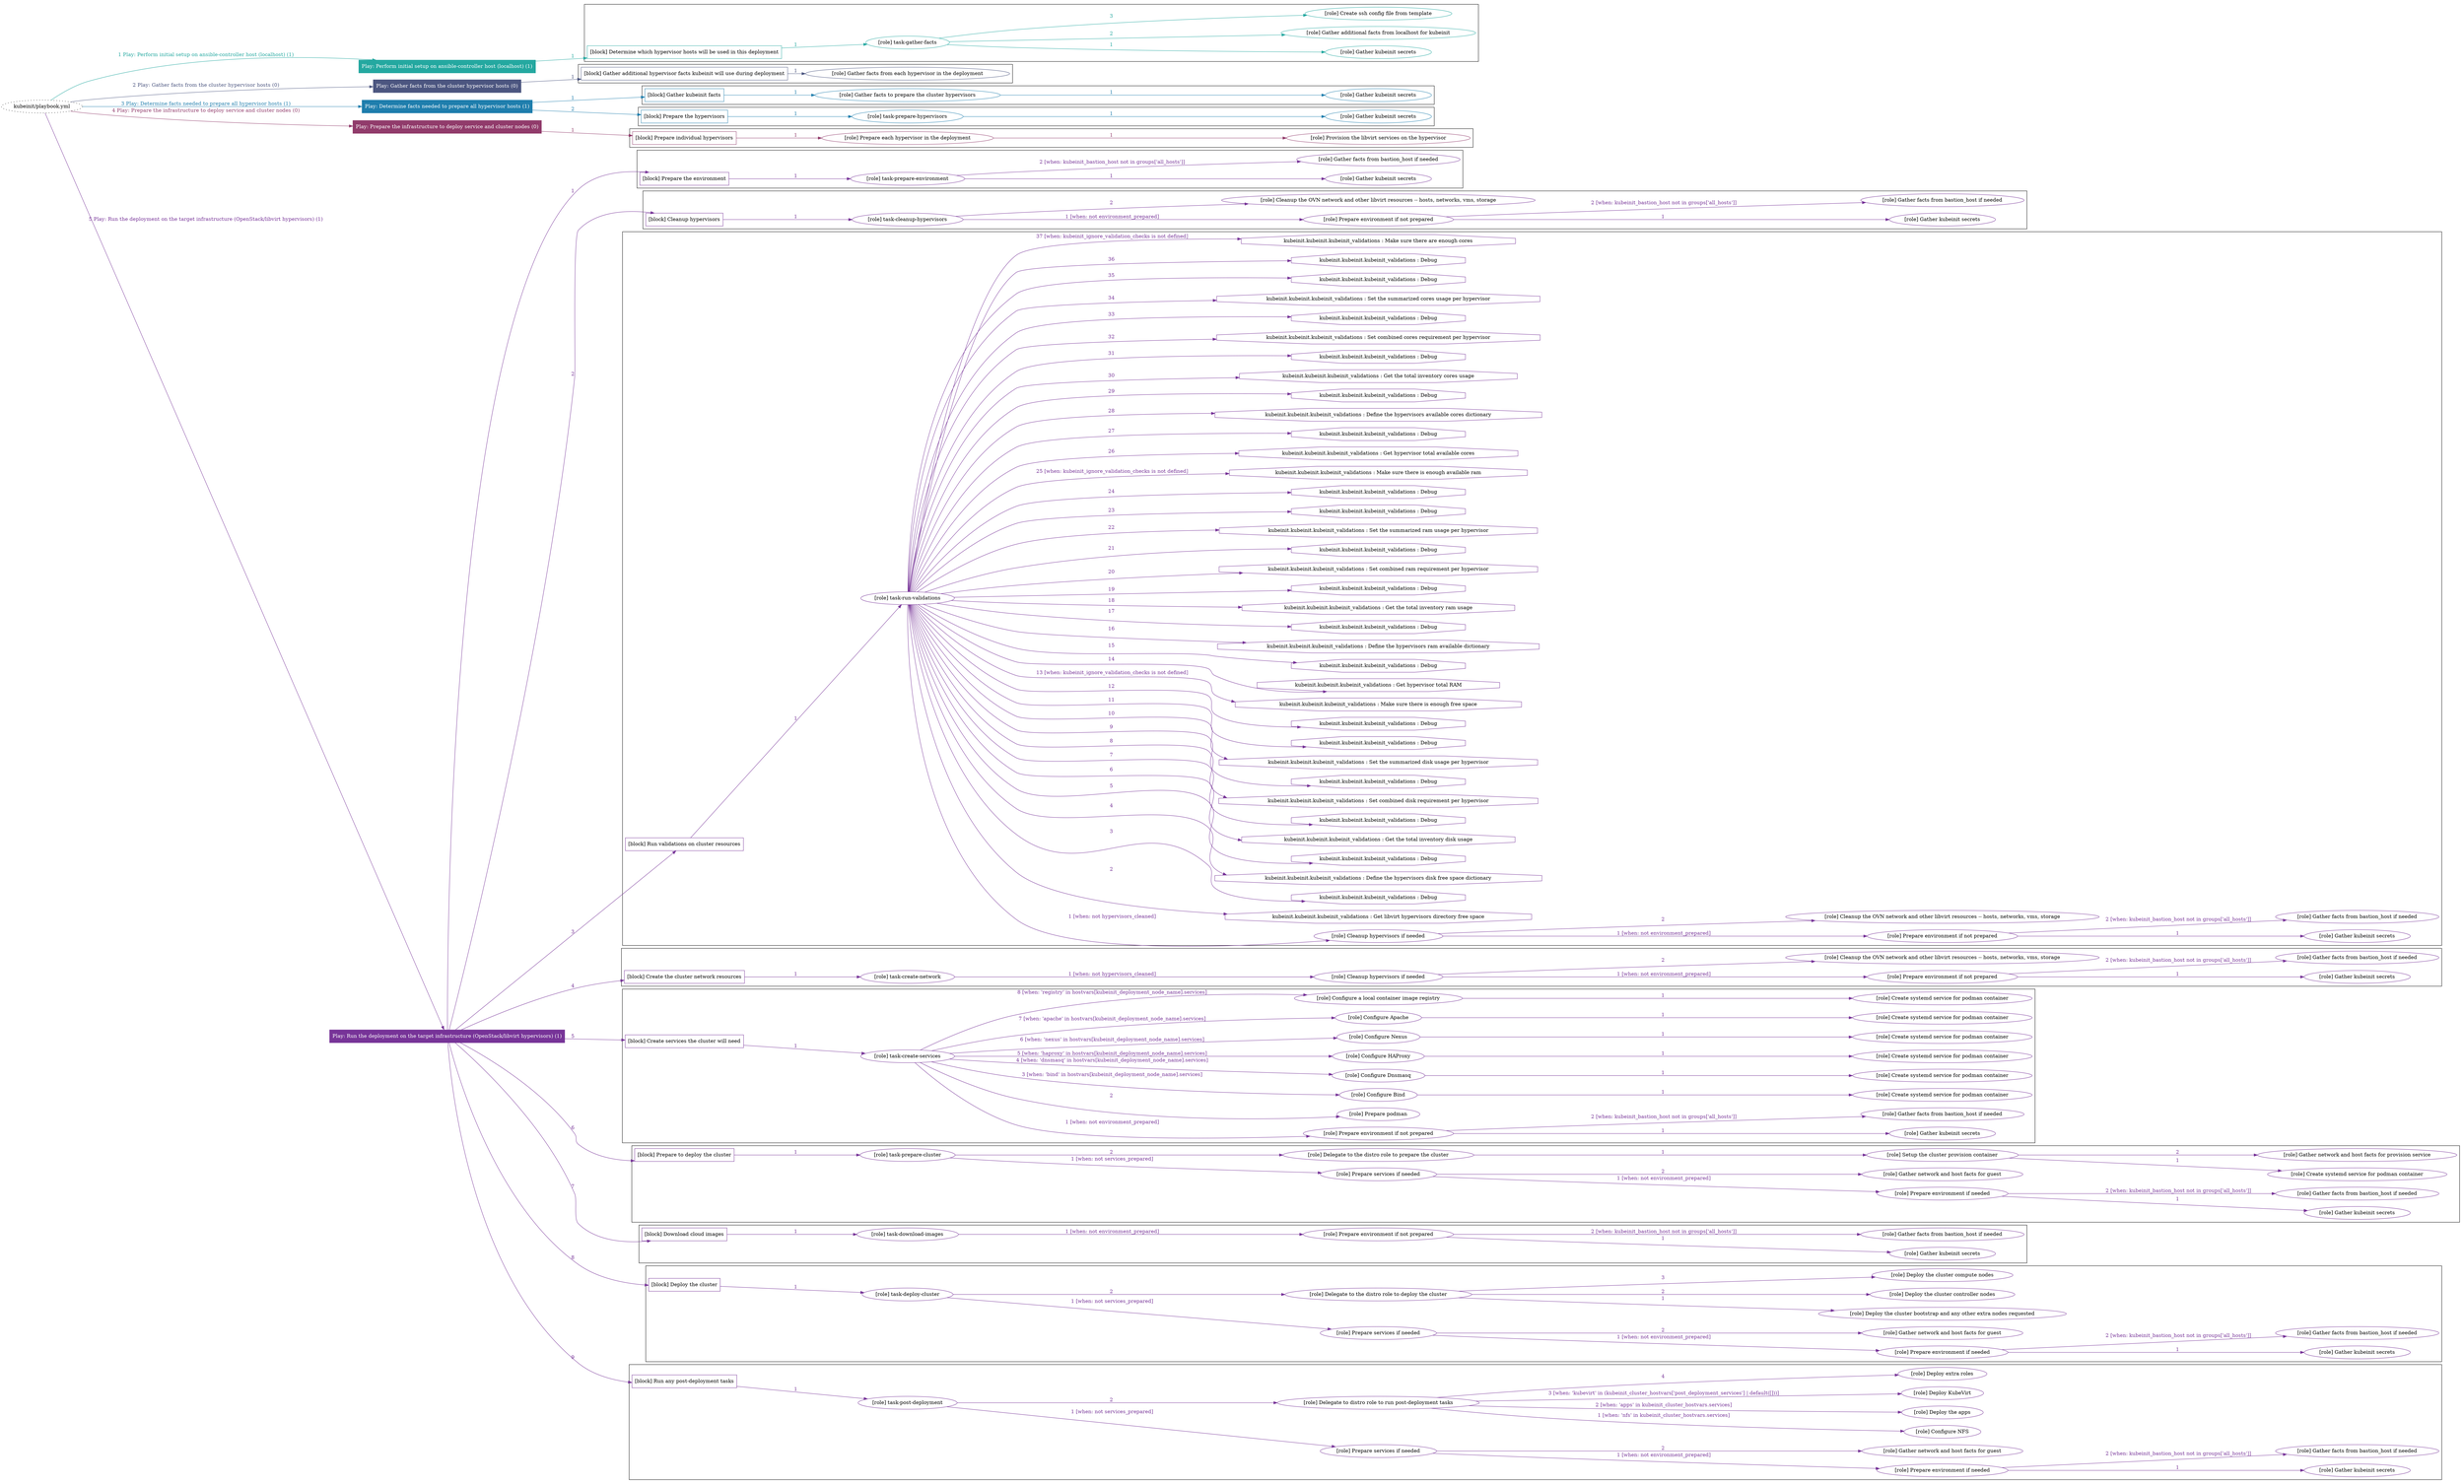 digraph {
	graph [concentrate=true ordering=in rankdir=LR ratio=fill]
	edge [esep=5 sep=10]
	"kubeinit/playbook.yml" [URL="/home/runner/work/kubeinit/kubeinit/kubeinit/playbook.yml" id=playbook_4fc3ca65 style=dotted]
	"kubeinit/playbook.yml" -> play_6e12f62b [label="1 Play: Perform initial setup on ansible-controller host (localhost) (1)" color="#24a8a0" fontcolor="#24a8a0" id=edge_play_6e12f62b labeltooltip="1 Play: Perform initial setup on ansible-controller host (localhost) (1)" tooltip="1 Play: Perform initial setup on ansible-controller host (localhost) (1)"]
	subgraph "Play: Perform initial setup on ansible-controller host (localhost) (1)" {
		play_6e12f62b [label="Play: Perform initial setup on ansible-controller host (localhost) (1)" URL="/home/runner/work/kubeinit/kubeinit/kubeinit/playbook.yml" color="#24a8a0" fontcolor="#ffffff" id=play_6e12f62b shape=box style=filled tooltip=localhost]
		play_6e12f62b -> block_8677d3c3 [label=1 color="#24a8a0" fontcolor="#24a8a0" id=edge_block_8677d3c3 labeltooltip=1 tooltip=1]
		subgraph cluster_block_8677d3c3 {
			block_8677d3c3 [label="[block] Determine which hypervisor hosts will be used in this deployment" URL="/home/runner/work/kubeinit/kubeinit/kubeinit/playbook.yml" color="#24a8a0" id=block_8677d3c3 labeltooltip="Determine which hypervisor hosts will be used in this deployment" shape=box tooltip="Determine which hypervisor hosts will be used in this deployment"]
			block_8677d3c3 -> role_20b102df [label="1 " color="#24a8a0" fontcolor="#24a8a0" id=edge_role_20b102df labeltooltip="1 " tooltip="1 "]
			subgraph "task-gather-facts" {
				role_20b102df [label="[role] task-gather-facts" URL="/home/runner/work/kubeinit/kubeinit/kubeinit/playbook.yml" color="#24a8a0" id=role_20b102df tooltip="task-gather-facts"]
				role_20b102df -> role_cc95384c [label="1 " color="#24a8a0" fontcolor="#24a8a0" id=edge_role_cc95384c labeltooltip="1 " tooltip="1 "]
				subgraph "Gather kubeinit secrets" {
					role_cc95384c [label="[role] Gather kubeinit secrets" URL="/home/runner/.ansible/collections/ansible_collections/kubeinit/kubeinit/roles/kubeinit_prepare/tasks/build_hypervisors_group.yml" color="#24a8a0" id=role_cc95384c tooltip="Gather kubeinit secrets"]
				}
				role_20b102df -> role_637fff6e [label="2 " color="#24a8a0" fontcolor="#24a8a0" id=edge_role_637fff6e labeltooltip="2 " tooltip="2 "]
				subgraph "Gather additional facts from localhost for kubeinit" {
					role_637fff6e [label="[role] Gather additional facts from localhost for kubeinit" URL="/home/runner/.ansible/collections/ansible_collections/kubeinit/kubeinit/roles/kubeinit_prepare/tasks/build_hypervisors_group.yml" color="#24a8a0" id=role_637fff6e tooltip="Gather additional facts from localhost for kubeinit"]
				}
				role_20b102df -> role_2dbe0b84 [label="3 " color="#24a8a0" fontcolor="#24a8a0" id=edge_role_2dbe0b84 labeltooltip="3 " tooltip="3 "]
				subgraph "Create ssh config file from template" {
					role_2dbe0b84 [label="[role] Create ssh config file from template" URL="/home/runner/.ansible/collections/ansible_collections/kubeinit/kubeinit/roles/kubeinit_prepare/tasks/build_hypervisors_group.yml" color="#24a8a0" id=role_2dbe0b84 tooltip="Create ssh config file from template"]
				}
			}
		}
	}
	"kubeinit/playbook.yml" -> play_2afd43a6 [label="2 Play: Gather facts from the cluster hypervisor hosts (0)" color="#4c5680" fontcolor="#4c5680" id=edge_play_2afd43a6 labeltooltip="2 Play: Gather facts from the cluster hypervisor hosts (0)" tooltip="2 Play: Gather facts from the cluster hypervisor hosts (0)"]
	subgraph "Play: Gather facts from the cluster hypervisor hosts (0)" {
		play_2afd43a6 [label="Play: Gather facts from the cluster hypervisor hosts (0)" URL="/home/runner/work/kubeinit/kubeinit/kubeinit/playbook.yml" color="#4c5680" fontcolor="#ffffff" id=play_2afd43a6 shape=box style=filled tooltip="Play: Gather facts from the cluster hypervisor hosts (0)"]
		play_2afd43a6 -> block_e0fbb8cc [label=1 color="#4c5680" fontcolor="#4c5680" id=edge_block_e0fbb8cc labeltooltip=1 tooltip=1]
		subgraph cluster_block_e0fbb8cc {
			block_e0fbb8cc [label="[block] Gather additional hypervisor facts kubeinit will use during deployment" URL="/home/runner/work/kubeinit/kubeinit/kubeinit/playbook.yml" color="#4c5680" id=block_e0fbb8cc labeltooltip="Gather additional hypervisor facts kubeinit will use during deployment" shape=box tooltip="Gather additional hypervisor facts kubeinit will use during deployment"]
			block_e0fbb8cc -> role_c988e88d [label="1 " color="#4c5680" fontcolor="#4c5680" id=edge_role_c988e88d labeltooltip="1 " tooltip="1 "]
			subgraph "Gather facts from each hypervisor in the deployment" {
				role_c988e88d [label="[role] Gather facts from each hypervisor in the deployment" URL="/home/runner/work/kubeinit/kubeinit/kubeinit/playbook.yml" color="#4c5680" id=role_c988e88d tooltip="Gather facts from each hypervisor in the deployment"]
			}
		}
	}
	"kubeinit/playbook.yml" -> play_de0cbf47 [label="3 Play: Determine facts needed to prepare all hypervisor hosts (1)" color="#1f7ead" fontcolor="#1f7ead" id=edge_play_de0cbf47 labeltooltip="3 Play: Determine facts needed to prepare all hypervisor hosts (1)" tooltip="3 Play: Determine facts needed to prepare all hypervisor hosts (1)"]
	subgraph "Play: Determine facts needed to prepare all hypervisor hosts (1)" {
		play_de0cbf47 [label="Play: Determine facts needed to prepare all hypervisor hosts (1)" URL="/home/runner/work/kubeinit/kubeinit/kubeinit/playbook.yml" color="#1f7ead" fontcolor="#ffffff" id=play_de0cbf47 shape=box style=filled tooltip=localhost]
		play_de0cbf47 -> block_df9cb386 [label=1 color="#1f7ead" fontcolor="#1f7ead" id=edge_block_df9cb386 labeltooltip=1 tooltip=1]
		subgraph cluster_block_df9cb386 {
			block_df9cb386 [label="[block] Gather kubeinit facts" URL="/home/runner/work/kubeinit/kubeinit/kubeinit/playbook.yml" color="#1f7ead" id=block_df9cb386 labeltooltip="Gather kubeinit facts" shape=box tooltip="Gather kubeinit facts"]
			block_df9cb386 -> role_192e48d8 [label="1 " color="#1f7ead" fontcolor="#1f7ead" id=edge_role_192e48d8 labeltooltip="1 " tooltip="1 "]
			subgraph "Gather facts to prepare the cluster hypervisors" {
				role_192e48d8 [label="[role] Gather facts to prepare the cluster hypervisors" URL="/home/runner/work/kubeinit/kubeinit/kubeinit/playbook.yml" color="#1f7ead" id=role_192e48d8 tooltip="Gather facts to prepare the cluster hypervisors"]
				role_192e48d8 -> role_8a9b3192 [label="1 " color="#1f7ead" fontcolor="#1f7ead" id=edge_role_8a9b3192 labeltooltip="1 " tooltip="1 "]
				subgraph "Gather kubeinit secrets" {
					role_8a9b3192 [label="[role] Gather kubeinit secrets" URL="/home/runner/.ansible/collections/ansible_collections/kubeinit/kubeinit/roles/kubeinit_prepare/tasks/gather_kubeinit_facts.yml" color="#1f7ead" id=role_8a9b3192 tooltip="Gather kubeinit secrets"]
				}
			}
		}
		play_de0cbf47 -> block_e53ff844 [label=2 color="#1f7ead" fontcolor="#1f7ead" id=edge_block_e53ff844 labeltooltip=2 tooltip=2]
		subgraph cluster_block_e53ff844 {
			block_e53ff844 [label="[block] Prepare the hypervisors" URL="/home/runner/work/kubeinit/kubeinit/kubeinit/playbook.yml" color="#1f7ead" id=block_e53ff844 labeltooltip="Prepare the hypervisors" shape=box tooltip="Prepare the hypervisors"]
			block_e53ff844 -> role_15f3f2cb [label="1 " color="#1f7ead" fontcolor="#1f7ead" id=edge_role_15f3f2cb labeltooltip="1 " tooltip="1 "]
			subgraph "task-prepare-hypervisors" {
				role_15f3f2cb [label="[role] task-prepare-hypervisors" URL="/home/runner/work/kubeinit/kubeinit/kubeinit/playbook.yml" color="#1f7ead" id=role_15f3f2cb tooltip="task-prepare-hypervisors"]
				role_15f3f2cb -> role_9160280a [label="1 " color="#1f7ead" fontcolor="#1f7ead" id=edge_role_9160280a labeltooltip="1 " tooltip="1 "]
				subgraph "Gather kubeinit secrets" {
					role_9160280a [label="[role] Gather kubeinit secrets" URL="/home/runner/.ansible/collections/ansible_collections/kubeinit/kubeinit/roles/kubeinit_prepare/tasks/gather_kubeinit_facts.yml" color="#1f7ead" id=role_9160280a tooltip="Gather kubeinit secrets"]
				}
			}
		}
	}
	"kubeinit/playbook.yml" -> play_fbbd2a81 [label="4 Play: Prepare the infrastructure to deploy service and cluster nodes (0)" color="#913b6b" fontcolor="#913b6b" id=edge_play_fbbd2a81 labeltooltip="4 Play: Prepare the infrastructure to deploy service and cluster nodes (0)" tooltip="4 Play: Prepare the infrastructure to deploy service and cluster nodes (0)"]
	subgraph "Play: Prepare the infrastructure to deploy service and cluster nodes (0)" {
		play_fbbd2a81 [label="Play: Prepare the infrastructure to deploy service and cluster nodes (0)" URL="/home/runner/work/kubeinit/kubeinit/kubeinit/playbook.yml" color="#913b6b" fontcolor="#ffffff" id=play_fbbd2a81 shape=box style=filled tooltip="Play: Prepare the infrastructure to deploy service and cluster nodes (0)"]
		play_fbbd2a81 -> block_a3b913e9 [label=1 color="#913b6b" fontcolor="#913b6b" id=edge_block_a3b913e9 labeltooltip=1 tooltip=1]
		subgraph cluster_block_a3b913e9 {
			block_a3b913e9 [label="[block] Prepare individual hypervisors" URL="/home/runner/work/kubeinit/kubeinit/kubeinit/playbook.yml" color="#913b6b" id=block_a3b913e9 labeltooltip="Prepare individual hypervisors" shape=box tooltip="Prepare individual hypervisors"]
			block_a3b913e9 -> role_8be29029 [label="1 " color="#913b6b" fontcolor="#913b6b" id=edge_role_8be29029 labeltooltip="1 " tooltip="1 "]
			subgraph "Prepare each hypervisor in the deployment" {
				role_8be29029 [label="[role] Prepare each hypervisor in the deployment" URL="/home/runner/work/kubeinit/kubeinit/kubeinit/playbook.yml" color="#913b6b" id=role_8be29029 tooltip="Prepare each hypervisor in the deployment"]
				role_8be29029 -> role_3b31d689 [label="1 " color="#913b6b" fontcolor="#913b6b" id=edge_role_3b31d689 labeltooltip="1 " tooltip="1 "]
				subgraph "Provision the libvirt services on the hypervisor" {
					role_3b31d689 [label="[role] Provision the libvirt services on the hypervisor" URL="/home/runner/.ansible/collections/ansible_collections/kubeinit/kubeinit/roles/kubeinit_prepare/tasks/prepare_hypervisor.yml" color="#913b6b" id=role_3b31d689 tooltip="Provision the libvirt services on the hypervisor"]
				}
			}
		}
	}
	"kubeinit/playbook.yml" -> play_66c82832 [label="5 Play: Run the deployment on the target infrastructure (OpenStack/libvirt hypervisors) (1)" color="#773498" fontcolor="#773498" id=edge_play_66c82832 labeltooltip="5 Play: Run the deployment on the target infrastructure (OpenStack/libvirt hypervisors) (1)" tooltip="5 Play: Run the deployment on the target infrastructure (OpenStack/libvirt hypervisors) (1)"]
	subgraph "Play: Run the deployment on the target infrastructure (OpenStack/libvirt hypervisors) (1)" {
		play_66c82832 [label="Play: Run the deployment on the target infrastructure (OpenStack/libvirt hypervisors) (1)" URL="/home/runner/work/kubeinit/kubeinit/kubeinit/playbook.yml" color="#773498" fontcolor="#ffffff" id=play_66c82832 shape=box style=filled tooltip=localhost]
		play_66c82832 -> block_6a35d50b [label=1 color="#773498" fontcolor="#773498" id=edge_block_6a35d50b labeltooltip=1 tooltip=1]
		subgraph cluster_block_6a35d50b {
			block_6a35d50b [label="[block] Prepare the environment" URL="/home/runner/work/kubeinit/kubeinit/kubeinit/playbook.yml" color="#773498" id=block_6a35d50b labeltooltip="Prepare the environment" shape=box tooltip="Prepare the environment"]
			block_6a35d50b -> role_5a235aa8 [label="1 " color="#773498" fontcolor="#773498" id=edge_role_5a235aa8 labeltooltip="1 " tooltip="1 "]
			subgraph "task-prepare-environment" {
				role_5a235aa8 [label="[role] task-prepare-environment" URL="/home/runner/work/kubeinit/kubeinit/kubeinit/playbook.yml" color="#773498" id=role_5a235aa8 tooltip="task-prepare-environment"]
				role_5a235aa8 -> role_9dbde8fa [label="1 " color="#773498" fontcolor="#773498" id=edge_role_9dbde8fa labeltooltip="1 " tooltip="1 "]
				subgraph "Gather kubeinit secrets" {
					role_9dbde8fa [label="[role] Gather kubeinit secrets" URL="/home/runner/.ansible/collections/ansible_collections/kubeinit/kubeinit/roles/kubeinit_prepare/tasks/gather_kubeinit_facts.yml" color="#773498" id=role_9dbde8fa tooltip="Gather kubeinit secrets"]
				}
				role_5a235aa8 -> role_a55aa4d8 [label="2 [when: kubeinit_bastion_host not in groups['all_hosts']]" color="#773498" fontcolor="#773498" id=edge_role_a55aa4d8 labeltooltip="2 [when: kubeinit_bastion_host not in groups['all_hosts']]" tooltip="2 [when: kubeinit_bastion_host not in groups['all_hosts']]"]
				subgraph "Gather facts from bastion_host if needed" {
					role_a55aa4d8 [label="[role] Gather facts from bastion_host if needed" URL="/home/runner/.ansible/collections/ansible_collections/kubeinit/kubeinit/roles/kubeinit_prepare/tasks/main.yml" color="#773498" id=role_a55aa4d8 tooltip="Gather facts from bastion_host if needed"]
				}
			}
		}
		play_66c82832 -> block_34f8c45c [label=2 color="#773498" fontcolor="#773498" id=edge_block_34f8c45c labeltooltip=2 tooltip=2]
		subgraph cluster_block_34f8c45c {
			block_34f8c45c [label="[block] Cleanup hypervisors" URL="/home/runner/work/kubeinit/kubeinit/kubeinit/playbook.yml" color="#773498" id=block_34f8c45c labeltooltip="Cleanup hypervisors" shape=box tooltip="Cleanup hypervisors"]
			block_34f8c45c -> role_e24b7c50 [label="1 " color="#773498" fontcolor="#773498" id=edge_role_e24b7c50 labeltooltip="1 " tooltip="1 "]
			subgraph "task-cleanup-hypervisors" {
				role_e24b7c50 [label="[role] task-cleanup-hypervisors" URL="/home/runner/work/kubeinit/kubeinit/kubeinit/playbook.yml" color="#773498" id=role_e24b7c50 tooltip="task-cleanup-hypervisors"]
				role_e24b7c50 -> role_1cd880ca [label="1 [when: not environment_prepared]" color="#773498" fontcolor="#773498" id=edge_role_1cd880ca labeltooltip="1 [when: not environment_prepared]" tooltip="1 [when: not environment_prepared]"]
				subgraph "Prepare environment if not prepared" {
					role_1cd880ca [label="[role] Prepare environment if not prepared" URL="/home/runner/.ansible/collections/ansible_collections/kubeinit/kubeinit/roles/kubeinit_libvirt/tasks/cleanup_hypervisors.yml" color="#773498" id=role_1cd880ca tooltip="Prepare environment if not prepared"]
					role_1cd880ca -> role_63727d71 [label="1 " color="#773498" fontcolor="#773498" id=edge_role_63727d71 labeltooltip="1 " tooltip="1 "]
					subgraph "Gather kubeinit secrets" {
						role_63727d71 [label="[role] Gather kubeinit secrets" URL="/home/runner/.ansible/collections/ansible_collections/kubeinit/kubeinit/roles/kubeinit_prepare/tasks/gather_kubeinit_facts.yml" color="#773498" id=role_63727d71 tooltip="Gather kubeinit secrets"]
					}
					role_1cd880ca -> role_341b609a [label="2 [when: kubeinit_bastion_host not in groups['all_hosts']]" color="#773498" fontcolor="#773498" id=edge_role_341b609a labeltooltip="2 [when: kubeinit_bastion_host not in groups['all_hosts']]" tooltip="2 [when: kubeinit_bastion_host not in groups['all_hosts']]"]
					subgraph "Gather facts from bastion_host if needed" {
						role_341b609a [label="[role] Gather facts from bastion_host if needed" URL="/home/runner/.ansible/collections/ansible_collections/kubeinit/kubeinit/roles/kubeinit_prepare/tasks/main.yml" color="#773498" id=role_341b609a tooltip="Gather facts from bastion_host if needed"]
					}
				}
				role_e24b7c50 -> role_d41a53e9 [label="2 " color="#773498" fontcolor="#773498" id=edge_role_d41a53e9 labeltooltip="2 " tooltip="2 "]
				subgraph "Cleanup the OVN network and other libvirt resources -- hosts, networks, vms, storage" {
					role_d41a53e9 [label="[role] Cleanup the OVN network and other libvirt resources -- hosts, networks, vms, storage" URL="/home/runner/.ansible/collections/ansible_collections/kubeinit/kubeinit/roles/kubeinit_libvirt/tasks/cleanup_hypervisors.yml" color="#773498" id=role_d41a53e9 tooltip="Cleanup the OVN network and other libvirt resources -- hosts, networks, vms, storage"]
				}
			}
		}
		play_66c82832 -> block_65055e90 [label=3 color="#773498" fontcolor="#773498" id=edge_block_65055e90 labeltooltip=3 tooltip=3]
		subgraph cluster_block_65055e90 {
			block_65055e90 [label="[block] Run validations on cluster resources" URL="/home/runner/work/kubeinit/kubeinit/kubeinit/playbook.yml" color="#773498" id=block_65055e90 labeltooltip="Run validations on cluster resources" shape=box tooltip="Run validations on cluster resources"]
			block_65055e90 -> role_569254ec [label="1 " color="#773498" fontcolor="#773498" id=edge_role_569254ec labeltooltip="1 " tooltip="1 "]
			subgraph "task-run-validations" {
				role_569254ec [label="[role] task-run-validations" URL="/home/runner/work/kubeinit/kubeinit/kubeinit/playbook.yml" color="#773498" id=role_569254ec tooltip="task-run-validations"]
				role_569254ec -> role_ad6c6ddc [label="1 [when: not hypervisors_cleaned]" color="#773498" fontcolor="#773498" id=edge_role_ad6c6ddc labeltooltip="1 [when: not hypervisors_cleaned]" tooltip="1 [when: not hypervisors_cleaned]"]
				subgraph "Cleanup hypervisors if needed" {
					role_ad6c6ddc [label="[role] Cleanup hypervisors if needed" URL="/home/runner/.ansible/collections/ansible_collections/kubeinit/kubeinit/roles/kubeinit_validations/tasks/main.yml" color="#773498" id=role_ad6c6ddc tooltip="Cleanup hypervisors if needed"]
					role_ad6c6ddc -> role_77010f7f [label="1 [when: not environment_prepared]" color="#773498" fontcolor="#773498" id=edge_role_77010f7f labeltooltip="1 [when: not environment_prepared]" tooltip="1 [when: not environment_prepared]"]
					subgraph "Prepare environment if not prepared" {
						role_77010f7f [label="[role] Prepare environment if not prepared" URL="/home/runner/.ansible/collections/ansible_collections/kubeinit/kubeinit/roles/kubeinit_libvirt/tasks/cleanup_hypervisors.yml" color="#773498" id=role_77010f7f tooltip="Prepare environment if not prepared"]
						role_77010f7f -> role_44837527 [label="1 " color="#773498" fontcolor="#773498" id=edge_role_44837527 labeltooltip="1 " tooltip="1 "]
						subgraph "Gather kubeinit secrets" {
							role_44837527 [label="[role] Gather kubeinit secrets" URL="/home/runner/.ansible/collections/ansible_collections/kubeinit/kubeinit/roles/kubeinit_prepare/tasks/gather_kubeinit_facts.yml" color="#773498" id=role_44837527 tooltip="Gather kubeinit secrets"]
						}
						role_77010f7f -> role_108b660c [label="2 [when: kubeinit_bastion_host not in groups['all_hosts']]" color="#773498" fontcolor="#773498" id=edge_role_108b660c labeltooltip="2 [when: kubeinit_bastion_host not in groups['all_hosts']]" tooltip="2 [when: kubeinit_bastion_host not in groups['all_hosts']]"]
						subgraph "Gather facts from bastion_host if needed" {
							role_108b660c [label="[role] Gather facts from bastion_host if needed" URL="/home/runner/.ansible/collections/ansible_collections/kubeinit/kubeinit/roles/kubeinit_prepare/tasks/main.yml" color="#773498" id=role_108b660c tooltip="Gather facts from bastion_host if needed"]
						}
					}
					role_ad6c6ddc -> role_f583948e [label="2 " color="#773498" fontcolor="#773498" id=edge_role_f583948e labeltooltip="2 " tooltip="2 "]
					subgraph "Cleanup the OVN network and other libvirt resources -- hosts, networks, vms, storage" {
						role_f583948e [label="[role] Cleanup the OVN network and other libvirt resources -- hosts, networks, vms, storage" URL="/home/runner/.ansible/collections/ansible_collections/kubeinit/kubeinit/roles/kubeinit_libvirt/tasks/cleanup_hypervisors.yml" color="#773498" id=role_f583948e tooltip="Cleanup the OVN network and other libvirt resources -- hosts, networks, vms, storage"]
					}
				}
				task_fedf5012 [label="kubeinit.kubeinit.kubeinit_validations : Get libvirt hypervisors directory free space" URL="/home/runner/.ansible/collections/ansible_collections/kubeinit/kubeinit/roles/kubeinit_validations/tasks/10_libvirt_free_space.yml" color="#773498" id=task_fedf5012 shape=octagon tooltip="kubeinit.kubeinit.kubeinit_validations : Get libvirt hypervisors directory free space"]
				role_569254ec -> task_fedf5012 [label="2 " color="#773498" fontcolor="#773498" id=edge_task_fedf5012 labeltooltip="2 " tooltip="2 "]
				task_0a1fde52 [label="kubeinit.kubeinit.kubeinit_validations : Debug" URL="/home/runner/.ansible/collections/ansible_collections/kubeinit/kubeinit/roles/kubeinit_validations/tasks/10_libvirt_free_space.yml" color="#773498" id=task_0a1fde52 shape=octagon tooltip="kubeinit.kubeinit.kubeinit_validations : Debug"]
				role_569254ec -> task_0a1fde52 [label="3 " color="#773498" fontcolor="#773498" id=edge_task_0a1fde52 labeltooltip="3 " tooltip="3 "]
				task_f95a90f8 [label="kubeinit.kubeinit.kubeinit_validations : Define the hypervisors disk free space dictionary" URL="/home/runner/.ansible/collections/ansible_collections/kubeinit/kubeinit/roles/kubeinit_validations/tasks/10_libvirt_free_space.yml" color="#773498" id=task_f95a90f8 shape=octagon tooltip="kubeinit.kubeinit.kubeinit_validations : Define the hypervisors disk free space dictionary"]
				role_569254ec -> task_f95a90f8 [label="4 " color="#773498" fontcolor="#773498" id=edge_task_f95a90f8 labeltooltip="4 " tooltip="4 "]
				task_b4ecd734 [label="kubeinit.kubeinit.kubeinit_validations : Debug" URL="/home/runner/.ansible/collections/ansible_collections/kubeinit/kubeinit/roles/kubeinit_validations/tasks/10_libvirt_free_space.yml" color="#773498" id=task_b4ecd734 shape=octagon tooltip="kubeinit.kubeinit.kubeinit_validations : Debug"]
				role_569254ec -> task_b4ecd734 [label="5 " color="#773498" fontcolor="#773498" id=edge_task_b4ecd734 labeltooltip="5 " tooltip="5 "]
				task_57742ad2 [label="kubeinit.kubeinit.kubeinit_validations : Get the total inventory disk usage" URL="/home/runner/.ansible/collections/ansible_collections/kubeinit/kubeinit/roles/kubeinit_validations/tasks/10_libvirt_free_space.yml" color="#773498" id=task_57742ad2 shape=octagon tooltip="kubeinit.kubeinit.kubeinit_validations : Get the total inventory disk usage"]
				role_569254ec -> task_57742ad2 [label="6 " color="#773498" fontcolor="#773498" id=edge_task_57742ad2 labeltooltip="6 " tooltip="6 "]
				task_4f2e49ed [label="kubeinit.kubeinit.kubeinit_validations : Debug" URL="/home/runner/.ansible/collections/ansible_collections/kubeinit/kubeinit/roles/kubeinit_validations/tasks/10_libvirt_free_space.yml" color="#773498" id=task_4f2e49ed shape=octagon tooltip="kubeinit.kubeinit.kubeinit_validations : Debug"]
				role_569254ec -> task_4f2e49ed [label="7 " color="#773498" fontcolor="#773498" id=edge_task_4f2e49ed labeltooltip="7 " tooltip="7 "]
				task_ba0f2875 [label="kubeinit.kubeinit.kubeinit_validations : Set combined disk requirement per hypervisor" URL="/home/runner/.ansible/collections/ansible_collections/kubeinit/kubeinit/roles/kubeinit_validations/tasks/10_libvirt_free_space.yml" color="#773498" id=task_ba0f2875 shape=octagon tooltip="kubeinit.kubeinit.kubeinit_validations : Set combined disk requirement per hypervisor"]
				role_569254ec -> task_ba0f2875 [label="8 " color="#773498" fontcolor="#773498" id=edge_task_ba0f2875 labeltooltip="8 " tooltip="8 "]
				task_91085fa4 [label="kubeinit.kubeinit.kubeinit_validations : Debug" URL="/home/runner/.ansible/collections/ansible_collections/kubeinit/kubeinit/roles/kubeinit_validations/tasks/10_libvirt_free_space.yml" color="#773498" id=task_91085fa4 shape=octagon tooltip="kubeinit.kubeinit.kubeinit_validations : Debug"]
				role_569254ec -> task_91085fa4 [label="9 " color="#773498" fontcolor="#773498" id=edge_task_91085fa4 labeltooltip="9 " tooltip="9 "]
				task_483428f3 [label="kubeinit.kubeinit.kubeinit_validations : Set the summarized disk usage per hypervisor" URL="/home/runner/.ansible/collections/ansible_collections/kubeinit/kubeinit/roles/kubeinit_validations/tasks/10_libvirt_free_space.yml" color="#773498" id=task_483428f3 shape=octagon tooltip="kubeinit.kubeinit.kubeinit_validations : Set the summarized disk usage per hypervisor"]
				role_569254ec -> task_483428f3 [label="10 " color="#773498" fontcolor="#773498" id=edge_task_483428f3 labeltooltip="10 " tooltip="10 "]
				task_382d5c57 [label="kubeinit.kubeinit.kubeinit_validations : Debug" URL="/home/runner/.ansible/collections/ansible_collections/kubeinit/kubeinit/roles/kubeinit_validations/tasks/10_libvirt_free_space.yml" color="#773498" id=task_382d5c57 shape=octagon tooltip="kubeinit.kubeinit.kubeinit_validations : Debug"]
				role_569254ec -> task_382d5c57 [label="11 " color="#773498" fontcolor="#773498" id=edge_task_382d5c57 labeltooltip="11 " tooltip="11 "]
				task_00a74784 [label="kubeinit.kubeinit.kubeinit_validations : Debug" URL="/home/runner/.ansible/collections/ansible_collections/kubeinit/kubeinit/roles/kubeinit_validations/tasks/10_libvirt_free_space.yml" color="#773498" id=task_00a74784 shape=octagon tooltip="kubeinit.kubeinit.kubeinit_validations : Debug"]
				role_569254ec -> task_00a74784 [label="12 " color="#773498" fontcolor="#773498" id=edge_task_00a74784 labeltooltip="12 " tooltip="12 "]
				task_ed9172e5 [label="kubeinit.kubeinit.kubeinit_validations : Make sure there is enough free space" URL="/home/runner/.ansible/collections/ansible_collections/kubeinit/kubeinit/roles/kubeinit_validations/tasks/10_libvirt_free_space.yml" color="#773498" id=task_ed9172e5 shape=octagon tooltip="kubeinit.kubeinit.kubeinit_validations : Make sure there is enough free space"]
				role_569254ec -> task_ed9172e5 [label="13 [when: kubeinit_ignore_validation_checks is not defined]" color="#773498" fontcolor="#773498" id=edge_task_ed9172e5 labeltooltip="13 [when: kubeinit_ignore_validation_checks is not defined]" tooltip="13 [when: kubeinit_ignore_validation_checks is not defined]"]
				task_1c4a446e [label="kubeinit.kubeinit.kubeinit_validations : Get hypervisor total RAM" URL="/home/runner/.ansible/collections/ansible_collections/kubeinit/kubeinit/roles/kubeinit_validations/tasks/20_libvirt_available_ram.yml" color="#773498" id=task_1c4a446e shape=octagon tooltip="kubeinit.kubeinit.kubeinit_validations : Get hypervisor total RAM"]
				role_569254ec -> task_1c4a446e [label="14 " color="#773498" fontcolor="#773498" id=edge_task_1c4a446e labeltooltip="14 " tooltip="14 "]
				task_7201bead [label="kubeinit.kubeinit.kubeinit_validations : Debug" URL="/home/runner/.ansible/collections/ansible_collections/kubeinit/kubeinit/roles/kubeinit_validations/tasks/20_libvirt_available_ram.yml" color="#773498" id=task_7201bead shape=octagon tooltip="kubeinit.kubeinit.kubeinit_validations : Debug"]
				role_569254ec -> task_7201bead [label="15 " color="#773498" fontcolor="#773498" id=edge_task_7201bead labeltooltip="15 " tooltip="15 "]
				task_febe380e [label="kubeinit.kubeinit.kubeinit_validations : Define the hypervisors ram available dictionary" URL="/home/runner/.ansible/collections/ansible_collections/kubeinit/kubeinit/roles/kubeinit_validations/tasks/20_libvirt_available_ram.yml" color="#773498" id=task_febe380e shape=octagon tooltip="kubeinit.kubeinit.kubeinit_validations : Define the hypervisors ram available dictionary"]
				role_569254ec -> task_febe380e [label="16 " color="#773498" fontcolor="#773498" id=edge_task_febe380e labeltooltip="16 " tooltip="16 "]
				task_2db7a3eb [label="kubeinit.kubeinit.kubeinit_validations : Debug" URL="/home/runner/.ansible/collections/ansible_collections/kubeinit/kubeinit/roles/kubeinit_validations/tasks/20_libvirt_available_ram.yml" color="#773498" id=task_2db7a3eb shape=octagon tooltip="kubeinit.kubeinit.kubeinit_validations : Debug"]
				role_569254ec -> task_2db7a3eb [label="17 " color="#773498" fontcolor="#773498" id=edge_task_2db7a3eb labeltooltip="17 " tooltip="17 "]
				task_b41dd558 [label="kubeinit.kubeinit.kubeinit_validations : Get the total inventory ram usage" URL="/home/runner/.ansible/collections/ansible_collections/kubeinit/kubeinit/roles/kubeinit_validations/tasks/20_libvirt_available_ram.yml" color="#773498" id=task_b41dd558 shape=octagon tooltip="kubeinit.kubeinit.kubeinit_validations : Get the total inventory ram usage"]
				role_569254ec -> task_b41dd558 [label="18 " color="#773498" fontcolor="#773498" id=edge_task_b41dd558 labeltooltip="18 " tooltip="18 "]
				task_26bf2c52 [label="kubeinit.kubeinit.kubeinit_validations : Debug" URL="/home/runner/.ansible/collections/ansible_collections/kubeinit/kubeinit/roles/kubeinit_validations/tasks/20_libvirt_available_ram.yml" color="#773498" id=task_26bf2c52 shape=octagon tooltip="kubeinit.kubeinit.kubeinit_validations : Debug"]
				role_569254ec -> task_26bf2c52 [label="19 " color="#773498" fontcolor="#773498" id=edge_task_26bf2c52 labeltooltip="19 " tooltip="19 "]
				task_532c841e [label="kubeinit.kubeinit.kubeinit_validations : Set combined ram requirement per hypervisor" URL="/home/runner/.ansible/collections/ansible_collections/kubeinit/kubeinit/roles/kubeinit_validations/tasks/20_libvirt_available_ram.yml" color="#773498" id=task_532c841e shape=octagon tooltip="kubeinit.kubeinit.kubeinit_validations : Set combined ram requirement per hypervisor"]
				role_569254ec -> task_532c841e [label="20 " color="#773498" fontcolor="#773498" id=edge_task_532c841e labeltooltip="20 " tooltip="20 "]
				task_85f2f5a9 [label="kubeinit.kubeinit.kubeinit_validations : Debug" URL="/home/runner/.ansible/collections/ansible_collections/kubeinit/kubeinit/roles/kubeinit_validations/tasks/20_libvirt_available_ram.yml" color="#773498" id=task_85f2f5a9 shape=octagon tooltip="kubeinit.kubeinit.kubeinit_validations : Debug"]
				role_569254ec -> task_85f2f5a9 [label="21 " color="#773498" fontcolor="#773498" id=edge_task_85f2f5a9 labeltooltip="21 " tooltip="21 "]
				task_c14b80b1 [label="kubeinit.kubeinit.kubeinit_validations : Set the summarized ram usage per hypervisor" URL="/home/runner/.ansible/collections/ansible_collections/kubeinit/kubeinit/roles/kubeinit_validations/tasks/20_libvirt_available_ram.yml" color="#773498" id=task_c14b80b1 shape=octagon tooltip="kubeinit.kubeinit.kubeinit_validations : Set the summarized ram usage per hypervisor"]
				role_569254ec -> task_c14b80b1 [label="22 " color="#773498" fontcolor="#773498" id=edge_task_c14b80b1 labeltooltip="22 " tooltip="22 "]
				task_e4e19bbb [label="kubeinit.kubeinit.kubeinit_validations : Debug" URL="/home/runner/.ansible/collections/ansible_collections/kubeinit/kubeinit/roles/kubeinit_validations/tasks/20_libvirt_available_ram.yml" color="#773498" id=task_e4e19bbb shape=octagon tooltip="kubeinit.kubeinit.kubeinit_validations : Debug"]
				role_569254ec -> task_e4e19bbb [label="23 " color="#773498" fontcolor="#773498" id=edge_task_e4e19bbb labeltooltip="23 " tooltip="23 "]
				task_22f5f45e [label="kubeinit.kubeinit.kubeinit_validations : Debug" URL="/home/runner/.ansible/collections/ansible_collections/kubeinit/kubeinit/roles/kubeinit_validations/tasks/20_libvirt_available_ram.yml" color="#773498" id=task_22f5f45e shape=octagon tooltip="kubeinit.kubeinit.kubeinit_validations : Debug"]
				role_569254ec -> task_22f5f45e [label="24 " color="#773498" fontcolor="#773498" id=edge_task_22f5f45e labeltooltip="24 " tooltip="24 "]
				task_e29935b8 [label="kubeinit.kubeinit.kubeinit_validations : Make sure there is enough available ram" URL="/home/runner/.ansible/collections/ansible_collections/kubeinit/kubeinit/roles/kubeinit_validations/tasks/20_libvirt_available_ram.yml" color="#773498" id=task_e29935b8 shape=octagon tooltip="kubeinit.kubeinit.kubeinit_validations : Make sure there is enough available ram"]
				role_569254ec -> task_e29935b8 [label="25 [when: kubeinit_ignore_validation_checks is not defined]" color="#773498" fontcolor="#773498" id=edge_task_e29935b8 labeltooltip="25 [when: kubeinit_ignore_validation_checks is not defined]" tooltip="25 [when: kubeinit_ignore_validation_checks is not defined]"]
				task_52122167 [label="kubeinit.kubeinit.kubeinit_validations : Get hypervisor total available cores" URL="/home/runner/.ansible/collections/ansible_collections/kubeinit/kubeinit/roles/kubeinit_validations/tasks/30_libvirt_check_cpu_cores.yml" color="#773498" id=task_52122167 shape=octagon tooltip="kubeinit.kubeinit.kubeinit_validations : Get hypervisor total available cores"]
				role_569254ec -> task_52122167 [label="26 " color="#773498" fontcolor="#773498" id=edge_task_52122167 labeltooltip="26 " tooltip="26 "]
				task_c0e6e18b [label="kubeinit.kubeinit.kubeinit_validations : Debug" URL="/home/runner/.ansible/collections/ansible_collections/kubeinit/kubeinit/roles/kubeinit_validations/tasks/30_libvirt_check_cpu_cores.yml" color="#773498" id=task_c0e6e18b shape=octagon tooltip="kubeinit.kubeinit.kubeinit_validations : Debug"]
				role_569254ec -> task_c0e6e18b [label="27 " color="#773498" fontcolor="#773498" id=edge_task_c0e6e18b labeltooltip="27 " tooltip="27 "]
				task_7d7555e0 [label="kubeinit.kubeinit.kubeinit_validations : Define the hypervisors available cores dictionary" URL="/home/runner/.ansible/collections/ansible_collections/kubeinit/kubeinit/roles/kubeinit_validations/tasks/30_libvirt_check_cpu_cores.yml" color="#773498" id=task_7d7555e0 shape=octagon tooltip="kubeinit.kubeinit.kubeinit_validations : Define the hypervisors available cores dictionary"]
				role_569254ec -> task_7d7555e0 [label="28 " color="#773498" fontcolor="#773498" id=edge_task_7d7555e0 labeltooltip="28 " tooltip="28 "]
				task_fdc009ee [label="kubeinit.kubeinit.kubeinit_validations : Debug" URL="/home/runner/.ansible/collections/ansible_collections/kubeinit/kubeinit/roles/kubeinit_validations/tasks/30_libvirt_check_cpu_cores.yml" color="#773498" id=task_fdc009ee shape=octagon tooltip="kubeinit.kubeinit.kubeinit_validations : Debug"]
				role_569254ec -> task_fdc009ee [label="29 " color="#773498" fontcolor="#773498" id=edge_task_fdc009ee labeltooltip="29 " tooltip="29 "]
				task_6dc664a4 [label="kubeinit.kubeinit.kubeinit_validations : Get the total inventory cores usage" URL="/home/runner/.ansible/collections/ansible_collections/kubeinit/kubeinit/roles/kubeinit_validations/tasks/30_libvirt_check_cpu_cores.yml" color="#773498" id=task_6dc664a4 shape=octagon tooltip="kubeinit.kubeinit.kubeinit_validations : Get the total inventory cores usage"]
				role_569254ec -> task_6dc664a4 [label="30 " color="#773498" fontcolor="#773498" id=edge_task_6dc664a4 labeltooltip="30 " tooltip="30 "]
				task_1dabcd51 [label="kubeinit.kubeinit.kubeinit_validations : Debug" URL="/home/runner/.ansible/collections/ansible_collections/kubeinit/kubeinit/roles/kubeinit_validations/tasks/30_libvirt_check_cpu_cores.yml" color="#773498" id=task_1dabcd51 shape=octagon tooltip="kubeinit.kubeinit.kubeinit_validations : Debug"]
				role_569254ec -> task_1dabcd51 [label="31 " color="#773498" fontcolor="#773498" id=edge_task_1dabcd51 labeltooltip="31 " tooltip="31 "]
				task_6e4bab02 [label="kubeinit.kubeinit.kubeinit_validations : Set combined cores requirement per hypervisor" URL="/home/runner/.ansible/collections/ansible_collections/kubeinit/kubeinit/roles/kubeinit_validations/tasks/30_libvirt_check_cpu_cores.yml" color="#773498" id=task_6e4bab02 shape=octagon tooltip="kubeinit.kubeinit.kubeinit_validations : Set combined cores requirement per hypervisor"]
				role_569254ec -> task_6e4bab02 [label="32 " color="#773498" fontcolor="#773498" id=edge_task_6e4bab02 labeltooltip="32 " tooltip="32 "]
				task_179b1568 [label="kubeinit.kubeinit.kubeinit_validations : Debug" URL="/home/runner/.ansible/collections/ansible_collections/kubeinit/kubeinit/roles/kubeinit_validations/tasks/30_libvirt_check_cpu_cores.yml" color="#773498" id=task_179b1568 shape=octagon tooltip="kubeinit.kubeinit.kubeinit_validations : Debug"]
				role_569254ec -> task_179b1568 [label="33 " color="#773498" fontcolor="#773498" id=edge_task_179b1568 labeltooltip="33 " tooltip="33 "]
				task_186981fd [label="kubeinit.kubeinit.kubeinit_validations : Set the summarized cores usage per hypervisor" URL="/home/runner/.ansible/collections/ansible_collections/kubeinit/kubeinit/roles/kubeinit_validations/tasks/30_libvirt_check_cpu_cores.yml" color="#773498" id=task_186981fd shape=octagon tooltip="kubeinit.kubeinit.kubeinit_validations : Set the summarized cores usage per hypervisor"]
				role_569254ec -> task_186981fd [label="34 " color="#773498" fontcolor="#773498" id=edge_task_186981fd labeltooltip="34 " tooltip="34 "]
				task_85363c82 [label="kubeinit.kubeinit.kubeinit_validations : Debug" URL="/home/runner/.ansible/collections/ansible_collections/kubeinit/kubeinit/roles/kubeinit_validations/tasks/30_libvirt_check_cpu_cores.yml" color="#773498" id=task_85363c82 shape=octagon tooltip="kubeinit.kubeinit.kubeinit_validations : Debug"]
				role_569254ec -> task_85363c82 [label="35 " color="#773498" fontcolor="#773498" id=edge_task_85363c82 labeltooltip="35 " tooltip="35 "]
				task_d22216f1 [label="kubeinit.kubeinit.kubeinit_validations : Debug" URL="/home/runner/.ansible/collections/ansible_collections/kubeinit/kubeinit/roles/kubeinit_validations/tasks/30_libvirt_check_cpu_cores.yml" color="#773498" id=task_d22216f1 shape=octagon tooltip="kubeinit.kubeinit.kubeinit_validations : Debug"]
				role_569254ec -> task_d22216f1 [label="36 " color="#773498" fontcolor="#773498" id=edge_task_d22216f1 labeltooltip="36 " tooltip="36 "]
				task_7b3f862c [label="kubeinit.kubeinit.kubeinit_validations : Make sure there are enough cores" URL="/home/runner/.ansible/collections/ansible_collections/kubeinit/kubeinit/roles/kubeinit_validations/tasks/30_libvirt_check_cpu_cores.yml" color="#773498" id=task_7b3f862c shape=octagon tooltip="kubeinit.kubeinit.kubeinit_validations : Make sure there are enough cores"]
				role_569254ec -> task_7b3f862c [label="37 [when: kubeinit_ignore_validation_checks is not defined]" color="#773498" fontcolor="#773498" id=edge_task_7b3f862c labeltooltip="37 [when: kubeinit_ignore_validation_checks is not defined]" tooltip="37 [when: kubeinit_ignore_validation_checks is not defined]"]
			}
		}
		play_66c82832 -> block_68c85be0 [label=4 color="#773498" fontcolor="#773498" id=edge_block_68c85be0 labeltooltip=4 tooltip=4]
		subgraph cluster_block_68c85be0 {
			block_68c85be0 [label="[block] Create the cluster network resources" URL="/home/runner/work/kubeinit/kubeinit/kubeinit/playbook.yml" color="#773498" id=block_68c85be0 labeltooltip="Create the cluster network resources" shape=box tooltip="Create the cluster network resources"]
			block_68c85be0 -> role_3d5ff179 [label="1 " color="#773498" fontcolor="#773498" id=edge_role_3d5ff179 labeltooltip="1 " tooltip="1 "]
			subgraph "task-create-network" {
				role_3d5ff179 [label="[role] task-create-network" URL="/home/runner/work/kubeinit/kubeinit/kubeinit/playbook.yml" color="#773498" id=role_3d5ff179 tooltip="task-create-network"]
				role_3d5ff179 -> role_343a6262 [label="1 [when: not hypervisors_cleaned]" color="#773498" fontcolor="#773498" id=edge_role_343a6262 labeltooltip="1 [when: not hypervisors_cleaned]" tooltip="1 [when: not hypervisors_cleaned]"]
				subgraph "Cleanup hypervisors if needed" {
					role_343a6262 [label="[role] Cleanup hypervisors if needed" URL="/home/runner/.ansible/collections/ansible_collections/kubeinit/kubeinit/roles/kubeinit_libvirt/tasks/create_network.yml" color="#773498" id=role_343a6262 tooltip="Cleanup hypervisors if needed"]
					role_343a6262 -> role_b86718d2 [label="1 [when: not environment_prepared]" color="#773498" fontcolor="#773498" id=edge_role_b86718d2 labeltooltip="1 [when: not environment_prepared]" tooltip="1 [when: not environment_prepared]"]
					subgraph "Prepare environment if not prepared" {
						role_b86718d2 [label="[role] Prepare environment if not prepared" URL="/home/runner/.ansible/collections/ansible_collections/kubeinit/kubeinit/roles/kubeinit_libvirt/tasks/cleanup_hypervisors.yml" color="#773498" id=role_b86718d2 tooltip="Prepare environment if not prepared"]
						role_b86718d2 -> role_bf3ea9db [label="1 " color="#773498" fontcolor="#773498" id=edge_role_bf3ea9db labeltooltip="1 " tooltip="1 "]
						subgraph "Gather kubeinit secrets" {
							role_bf3ea9db [label="[role] Gather kubeinit secrets" URL="/home/runner/.ansible/collections/ansible_collections/kubeinit/kubeinit/roles/kubeinit_prepare/tasks/gather_kubeinit_facts.yml" color="#773498" id=role_bf3ea9db tooltip="Gather kubeinit secrets"]
						}
						role_b86718d2 -> role_4c8e5e75 [label="2 [when: kubeinit_bastion_host not in groups['all_hosts']]" color="#773498" fontcolor="#773498" id=edge_role_4c8e5e75 labeltooltip="2 [when: kubeinit_bastion_host not in groups['all_hosts']]" tooltip="2 [when: kubeinit_bastion_host not in groups['all_hosts']]"]
						subgraph "Gather facts from bastion_host if needed" {
							role_4c8e5e75 [label="[role] Gather facts from bastion_host if needed" URL="/home/runner/.ansible/collections/ansible_collections/kubeinit/kubeinit/roles/kubeinit_prepare/tasks/main.yml" color="#773498" id=role_4c8e5e75 tooltip="Gather facts from bastion_host if needed"]
						}
					}
					role_343a6262 -> role_074d9eca [label="2 " color="#773498" fontcolor="#773498" id=edge_role_074d9eca labeltooltip="2 " tooltip="2 "]
					subgraph "Cleanup the OVN network and other libvirt resources -- hosts, networks, vms, storage" {
						role_074d9eca [label="[role] Cleanup the OVN network and other libvirt resources -- hosts, networks, vms, storage" URL="/home/runner/.ansible/collections/ansible_collections/kubeinit/kubeinit/roles/kubeinit_libvirt/tasks/cleanup_hypervisors.yml" color="#773498" id=role_074d9eca tooltip="Cleanup the OVN network and other libvirt resources -- hosts, networks, vms, storage"]
					}
				}
			}
		}
		play_66c82832 -> block_34b2e42f [label=5 color="#773498" fontcolor="#773498" id=edge_block_34b2e42f labeltooltip=5 tooltip=5]
		subgraph cluster_block_34b2e42f {
			block_34b2e42f [label="[block] Create services the cluster will need" URL="/home/runner/work/kubeinit/kubeinit/kubeinit/playbook.yml" color="#773498" id=block_34b2e42f labeltooltip="Create services the cluster will need" shape=box tooltip="Create services the cluster will need"]
			block_34b2e42f -> role_113b600d [label="1 " color="#773498" fontcolor="#773498" id=edge_role_113b600d labeltooltip="1 " tooltip="1 "]
			subgraph "task-create-services" {
				role_113b600d [label="[role] task-create-services" URL="/home/runner/work/kubeinit/kubeinit/kubeinit/playbook.yml" color="#773498" id=role_113b600d tooltip="task-create-services"]
				role_113b600d -> role_cb8f7824 [label="1 [when: not environment_prepared]" color="#773498" fontcolor="#773498" id=edge_role_cb8f7824 labeltooltip="1 [when: not environment_prepared]" tooltip="1 [when: not environment_prepared]"]
				subgraph "Prepare environment if not prepared" {
					role_cb8f7824 [label="[role] Prepare environment if not prepared" URL="/home/runner/.ansible/collections/ansible_collections/kubeinit/kubeinit/roles/kubeinit_services/tasks/main.yml" color="#773498" id=role_cb8f7824 tooltip="Prepare environment if not prepared"]
					role_cb8f7824 -> role_11544447 [label="1 " color="#773498" fontcolor="#773498" id=edge_role_11544447 labeltooltip="1 " tooltip="1 "]
					subgraph "Gather kubeinit secrets" {
						role_11544447 [label="[role] Gather kubeinit secrets" URL="/home/runner/.ansible/collections/ansible_collections/kubeinit/kubeinit/roles/kubeinit_prepare/tasks/gather_kubeinit_facts.yml" color="#773498" id=role_11544447 tooltip="Gather kubeinit secrets"]
					}
					role_cb8f7824 -> role_c09305db [label="2 [when: kubeinit_bastion_host not in groups['all_hosts']]" color="#773498" fontcolor="#773498" id=edge_role_c09305db labeltooltip="2 [when: kubeinit_bastion_host not in groups['all_hosts']]" tooltip="2 [when: kubeinit_bastion_host not in groups['all_hosts']]"]
					subgraph "Gather facts from bastion_host if needed" {
						role_c09305db [label="[role] Gather facts from bastion_host if needed" URL="/home/runner/.ansible/collections/ansible_collections/kubeinit/kubeinit/roles/kubeinit_prepare/tasks/main.yml" color="#773498" id=role_c09305db tooltip="Gather facts from bastion_host if needed"]
					}
				}
				role_113b600d -> role_62af54d9 [label="2 " color="#773498" fontcolor="#773498" id=edge_role_62af54d9 labeltooltip="2 " tooltip="2 "]
				subgraph "Prepare podman" {
					role_62af54d9 [label="[role] Prepare podman" URL="/home/runner/.ansible/collections/ansible_collections/kubeinit/kubeinit/roles/kubeinit_services/tasks/00_create_service_pod.yml" color="#773498" id=role_62af54d9 tooltip="Prepare podman"]
				}
				role_113b600d -> role_5a7cfb94 [label="3 [when: 'bind' in hostvars[kubeinit_deployment_node_name].services]" color="#773498" fontcolor="#773498" id=edge_role_5a7cfb94 labeltooltip="3 [when: 'bind' in hostvars[kubeinit_deployment_node_name].services]" tooltip="3 [when: 'bind' in hostvars[kubeinit_deployment_node_name].services]"]
				subgraph "Configure Bind" {
					role_5a7cfb94 [label="[role] Configure Bind" URL="/home/runner/.ansible/collections/ansible_collections/kubeinit/kubeinit/roles/kubeinit_services/tasks/start_services_containers.yml" color="#773498" id=role_5a7cfb94 tooltip="Configure Bind"]
					role_5a7cfb94 -> role_9c5ef7f9 [label="1 " color="#773498" fontcolor="#773498" id=edge_role_9c5ef7f9 labeltooltip="1 " tooltip="1 "]
					subgraph "Create systemd service for podman container" {
						role_9c5ef7f9 [label="[role] Create systemd service for podman container" URL="/home/runner/.ansible/collections/ansible_collections/kubeinit/kubeinit/roles/kubeinit_bind/tasks/main.yml" color="#773498" id=role_9c5ef7f9 tooltip="Create systemd service for podman container"]
					}
				}
				role_113b600d -> role_c70a3829 [label="4 [when: 'dnsmasq' in hostvars[kubeinit_deployment_node_name].services]" color="#773498" fontcolor="#773498" id=edge_role_c70a3829 labeltooltip="4 [when: 'dnsmasq' in hostvars[kubeinit_deployment_node_name].services]" tooltip="4 [when: 'dnsmasq' in hostvars[kubeinit_deployment_node_name].services]"]
				subgraph "Configure Dnsmasq" {
					role_c70a3829 [label="[role] Configure Dnsmasq" URL="/home/runner/.ansible/collections/ansible_collections/kubeinit/kubeinit/roles/kubeinit_services/tasks/start_services_containers.yml" color="#773498" id=role_c70a3829 tooltip="Configure Dnsmasq"]
					role_c70a3829 -> role_e6d7a518 [label="1 " color="#773498" fontcolor="#773498" id=edge_role_e6d7a518 labeltooltip="1 " tooltip="1 "]
					subgraph "Create systemd service for podman container" {
						role_e6d7a518 [label="[role] Create systemd service for podman container" URL="/home/runner/.ansible/collections/ansible_collections/kubeinit/kubeinit/roles/kubeinit_dnsmasq/tasks/main.yml" color="#773498" id=role_e6d7a518 tooltip="Create systemd service for podman container"]
					}
				}
				role_113b600d -> role_66493a2b [label="5 [when: 'haproxy' in hostvars[kubeinit_deployment_node_name].services]" color="#773498" fontcolor="#773498" id=edge_role_66493a2b labeltooltip="5 [when: 'haproxy' in hostvars[kubeinit_deployment_node_name].services]" tooltip="5 [when: 'haproxy' in hostvars[kubeinit_deployment_node_name].services]"]
				subgraph "Configure HAProxy" {
					role_66493a2b [label="[role] Configure HAProxy" URL="/home/runner/.ansible/collections/ansible_collections/kubeinit/kubeinit/roles/kubeinit_services/tasks/start_services_containers.yml" color="#773498" id=role_66493a2b tooltip="Configure HAProxy"]
					role_66493a2b -> role_53421adb [label="1 " color="#773498" fontcolor="#773498" id=edge_role_53421adb labeltooltip="1 " tooltip="1 "]
					subgraph "Create systemd service for podman container" {
						role_53421adb [label="[role] Create systemd service for podman container" URL="/home/runner/.ansible/collections/ansible_collections/kubeinit/kubeinit/roles/kubeinit_haproxy/tasks/main.yml" color="#773498" id=role_53421adb tooltip="Create systemd service for podman container"]
					}
				}
				role_113b600d -> role_c15f8db3 [label="6 [when: 'nexus' in hostvars[kubeinit_deployment_node_name].services]" color="#773498" fontcolor="#773498" id=edge_role_c15f8db3 labeltooltip="6 [when: 'nexus' in hostvars[kubeinit_deployment_node_name].services]" tooltip="6 [when: 'nexus' in hostvars[kubeinit_deployment_node_name].services]"]
				subgraph "Configure Nexus" {
					role_c15f8db3 [label="[role] Configure Nexus" URL="/home/runner/.ansible/collections/ansible_collections/kubeinit/kubeinit/roles/kubeinit_services/tasks/start_services_containers.yml" color="#773498" id=role_c15f8db3 tooltip="Configure Nexus"]
					role_c15f8db3 -> role_2c8b0ab4 [label="1 " color="#773498" fontcolor="#773498" id=edge_role_2c8b0ab4 labeltooltip="1 " tooltip="1 "]
					subgraph "Create systemd service for podman container" {
						role_2c8b0ab4 [label="[role] Create systemd service for podman container" URL="/home/runner/.ansible/collections/ansible_collections/kubeinit/kubeinit/roles/kubeinit_nexus/tasks/main.yml" color="#773498" id=role_2c8b0ab4 tooltip="Create systemd service for podman container"]
					}
				}
				role_113b600d -> role_4f8c5dc8 [label="7 [when: 'apache' in hostvars[kubeinit_deployment_node_name].services]" color="#773498" fontcolor="#773498" id=edge_role_4f8c5dc8 labeltooltip="7 [when: 'apache' in hostvars[kubeinit_deployment_node_name].services]" tooltip="7 [when: 'apache' in hostvars[kubeinit_deployment_node_name].services]"]
				subgraph "Configure Apache" {
					role_4f8c5dc8 [label="[role] Configure Apache" URL="/home/runner/.ansible/collections/ansible_collections/kubeinit/kubeinit/roles/kubeinit_services/tasks/start_services_containers.yml" color="#773498" id=role_4f8c5dc8 tooltip="Configure Apache"]
					role_4f8c5dc8 -> role_d87eb9e7 [label="1 " color="#773498" fontcolor="#773498" id=edge_role_d87eb9e7 labeltooltip="1 " tooltip="1 "]
					subgraph "Create systemd service for podman container" {
						role_d87eb9e7 [label="[role] Create systemd service for podman container" URL="/home/runner/.ansible/collections/ansible_collections/kubeinit/kubeinit/roles/kubeinit_apache/tasks/main.yml" color="#773498" id=role_d87eb9e7 tooltip="Create systemd service for podman container"]
					}
				}
				role_113b600d -> role_d24700ec [label="8 [when: 'registry' in hostvars[kubeinit_deployment_node_name].services]" color="#773498" fontcolor="#773498" id=edge_role_d24700ec labeltooltip="8 [when: 'registry' in hostvars[kubeinit_deployment_node_name].services]" tooltip="8 [when: 'registry' in hostvars[kubeinit_deployment_node_name].services]"]
				subgraph "Configure a local container image registry" {
					role_d24700ec [label="[role] Configure a local container image registry" URL="/home/runner/.ansible/collections/ansible_collections/kubeinit/kubeinit/roles/kubeinit_services/tasks/start_services_containers.yml" color="#773498" id=role_d24700ec tooltip="Configure a local container image registry"]
					role_d24700ec -> role_58cc1083 [label="1 " color="#773498" fontcolor="#773498" id=edge_role_58cc1083 labeltooltip="1 " tooltip="1 "]
					subgraph "Create systemd service for podman container" {
						role_58cc1083 [label="[role] Create systemd service for podman container" URL="/home/runner/.ansible/collections/ansible_collections/kubeinit/kubeinit/roles/kubeinit_registry/tasks/main.yml" color="#773498" id=role_58cc1083 tooltip="Create systemd service for podman container"]
					}
				}
			}
		}
		play_66c82832 -> block_a7300c8d [label=6 color="#773498" fontcolor="#773498" id=edge_block_a7300c8d labeltooltip=6 tooltip=6]
		subgraph cluster_block_a7300c8d {
			block_a7300c8d [label="[block] Prepare to deploy the cluster" URL="/home/runner/work/kubeinit/kubeinit/kubeinit/playbook.yml" color="#773498" id=block_a7300c8d labeltooltip="Prepare to deploy the cluster" shape=box tooltip="Prepare to deploy the cluster"]
			block_a7300c8d -> role_9cec3514 [label="1 " color="#773498" fontcolor="#773498" id=edge_role_9cec3514 labeltooltip="1 " tooltip="1 "]
			subgraph "task-prepare-cluster" {
				role_9cec3514 [label="[role] task-prepare-cluster" URL="/home/runner/work/kubeinit/kubeinit/kubeinit/playbook.yml" color="#773498" id=role_9cec3514 tooltip="task-prepare-cluster"]
				role_9cec3514 -> role_d823ae6a [label="1 [when: not services_prepared]" color="#773498" fontcolor="#773498" id=edge_role_d823ae6a labeltooltip="1 [when: not services_prepared]" tooltip="1 [when: not services_prepared]"]
				subgraph "Prepare services if needed" {
					role_d823ae6a [label="[role] Prepare services if needed" URL="/home/runner/.ansible/collections/ansible_collections/kubeinit/kubeinit/roles/kubeinit_prepare/tasks/prepare_cluster.yml" color="#773498" id=role_d823ae6a tooltip="Prepare services if needed"]
					role_d823ae6a -> role_80dbad35 [label="1 [when: not environment_prepared]" color="#773498" fontcolor="#773498" id=edge_role_80dbad35 labeltooltip="1 [when: not environment_prepared]" tooltip="1 [when: not environment_prepared]"]
					subgraph "Prepare environment if needed" {
						role_80dbad35 [label="[role] Prepare environment if needed" URL="/home/runner/.ansible/collections/ansible_collections/kubeinit/kubeinit/roles/kubeinit_services/tasks/prepare_services.yml" color="#773498" id=role_80dbad35 tooltip="Prepare environment if needed"]
						role_80dbad35 -> role_b25d6a64 [label="1 " color="#773498" fontcolor="#773498" id=edge_role_b25d6a64 labeltooltip="1 " tooltip="1 "]
						subgraph "Gather kubeinit secrets" {
							role_b25d6a64 [label="[role] Gather kubeinit secrets" URL="/home/runner/.ansible/collections/ansible_collections/kubeinit/kubeinit/roles/kubeinit_prepare/tasks/gather_kubeinit_facts.yml" color="#773498" id=role_b25d6a64 tooltip="Gather kubeinit secrets"]
						}
						role_80dbad35 -> role_07ff964e [label="2 [when: kubeinit_bastion_host not in groups['all_hosts']]" color="#773498" fontcolor="#773498" id=edge_role_07ff964e labeltooltip="2 [when: kubeinit_bastion_host not in groups['all_hosts']]" tooltip="2 [when: kubeinit_bastion_host not in groups['all_hosts']]"]
						subgraph "Gather facts from bastion_host if needed" {
							role_07ff964e [label="[role] Gather facts from bastion_host if needed" URL="/home/runner/.ansible/collections/ansible_collections/kubeinit/kubeinit/roles/kubeinit_prepare/tasks/main.yml" color="#773498" id=role_07ff964e tooltip="Gather facts from bastion_host if needed"]
						}
					}
					role_d823ae6a -> role_b0054cf5 [label="2 " color="#773498" fontcolor="#773498" id=edge_role_b0054cf5 labeltooltip="2 " tooltip="2 "]
					subgraph "Gather network and host facts for guest" {
						role_b0054cf5 [label="[role] Gather network and host facts for guest" URL="/home/runner/.ansible/collections/ansible_collections/kubeinit/kubeinit/roles/kubeinit_services/tasks/prepare_services.yml" color="#773498" id=role_b0054cf5 tooltip="Gather network and host facts for guest"]
					}
				}
				role_9cec3514 -> role_cb8a89b6 [label="2 " color="#773498" fontcolor="#773498" id=edge_role_cb8a89b6 labeltooltip="2 " tooltip="2 "]
				subgraph "Delegate to the distro role to prepare the cluster" {
					role_cb8a89b6 [label="[role] Delegate to the distro role to prepare the cluster" URL="/home/runner/.ansible/collections/ansible_collections/kubeinit/kubeinit/roles/kubeinit_prepare/tasks/prepare_cluster.yml" color="#773498" id=role_cb8a89b6 tooltip="Delegate to the distro role to prepare the cluster"]
					role_cb8a89b6 -> role_f30ff0d0 [label="1 " color="#773498" fontcolor="#773498" id=edge_role_f30ff0d0 labeltooltip="1 " tooltip="1 "]
					subgraph "Setup the cluster provision container" {
						role_f30ff0d0 [label="[role] Setup the cluster provision container" URL="/home/runner/.ansible/collections/ansible_collections/kubeinit/kubeinit/roles/kubeinit_openshift/tasks/prepare_cluster.yml" color="#773498" id=role_f30ff0d0 tooltip="Setup the cluster provision container"]
						role_f30ff0d0 -> role_05ce3a82 [label="1 " color="#773498" fontcolor="#773498" id=edge_role_05ce3a82 labeltooltip="1 " tooltip="1 "]
						subgraph "Create systemd service for podman container" {
							role_05ce3a82 [label="[role] Create systemd service for podman container" URL="/home/runner/.ansible/collections/ansible_collections/kubeinit/kubeinit/roles/kubeinit_services/tasks/create_provision_container.yml" color="#773498" id=role_05ce3a82 tooltip="Create systemd service for podman container"]
						}
						role_f30ff0d0 -> role_2005b004 [label="2 " color="#773498" fontcolor="#773498" id=edge_role_2005b004 labeltooltip="2 " tooltip="2 "]
						subgraph "Gather network and host facts for provision service" {
							role_2005b004 [label="[role] Gather network and host facts for provision service" URL="/home/runner/.ansible/collections/ansible_collections/kubeinit/kubeinit/roles/kubeinit_services/tasks/create_provision_container.yml" color="#773498" id=role_2005b004 tooltip="Gather network and host facts for provision service"]
						}
					}
				}
			}
		}
		play_66c82832 -> block_dfe344b4 [label=7 color="#773498" fontcolor="#773498" id=edge_block_dfe344b4 labeltooltip=7 tooltip=7]
		subgraph cluster_block_dfe344b4 {
			block_dfe344b4 [label="[block] Download cloud images" URL="/home/runner/work/kubeinit/kubeinit/kubeinit/playbook.yml" color="#773498" id=block_dfe344b4 labeltooltip="Download cloud images" shape=box tooltip="Download cloud images"]
			block_dfe344b4 -> role_cc484bac [label="1 " color="#773498" fontcolor="#773498" id=edge_role_cc484bac labeltooltip="1 " tooltip="1 "]
			subgraph "task-download-images" {
				role_cc484bac [label="[role] task-download-images" URL="/home/runner/work/kubeinit/kubeinit/kubeinit/playbook.yml" color="#773498" id=role_cc484bac tooltip="task-download-images"]
				role_cc484bac -> role_6c094370 [label="1 [when: not environment_prepared]" color="#773498" fontcolor="#773498" id=edge_role_6c094370 labeltooltip="1 [when: not environment_prepared]" tooltip="1 [when: not environment_prepared]"]
				subgraph "Prepare environment if not prepared" {
					role_6c094370 [label="[role] Prepare environment if not prepared" URL="/home/runner/.ansible/collections/ansible_collections/kubeinit/kubeinit/roles/kubeinit_libvirt/tasks/download_cloud_images.yml" color="#773498" id=role_6c094370 tooltip="Prepare environment if not prepared"]
					role_6c094370 -> role_b242950a [label="1 " color="#773498" fontcolor="#773498" id=edge_role_b242950a labeltooltip="1 " tooltip="1 "]
					subgraph "Gather kubeinit secrets" {
						role_b242950a [label="[role] Gather kubeinit secrets" URL="/home/runner/.ansible/collections/ansible_collections/kubeinit/kubeinit/roles/kubeinit_prepare/tasks/gather_kubeinit_facts.yml" color="#773498" id=role_b242950a tooltip="Gather kubeinit secrets"]
					}
					role_6c094370 -> role_e76eb4dc [label="2 [when: kubeinit_bastion_host not in groups['all_hosts']]" color="#773498" fontcolor="#773498" id=edge_role_e76eb4dc labeltooltip="2 [when: kubeinit_bastion_host not in groups['all_hosts']]" tooltip="2 [when: kubeinit_bastion_host not in groups['all_hosts']]"]
					subgraph "Gather facts from bastion_host if needed" {
						role_e76eb4dc [label="[role] Gather facts from bastion_host if needed" URL="/home/runner/.ansible/collections/ansible_collections/kubeinit/kubeinit/roles/kubeinit_prepare/tasks/main.yml" color="#773498" id=role_e76eb4dc tooltip="Gather facts from bastion_host if needed"]
					}
				}
			}
		}
		play_66c82832 -> block_2962908a [label=8 color="#773498" fontcolor="#773498" id=edge_block_2962908a labeltooltip=8 tooltip=8]
		subgraph cluster_block_2962908a {
			block_2962908a [label="[block] Deploy the cluster" URL="/home/runner/work/kubeinit/kubeinit/kubeinit/playbook.yml" color="#773498" id=block_2962908a labeltooltip="Deploy the cluster" shape=box tooltip="Deploy the cluster"]
			block_2962908a -> role_e07edf48 [label="1 " color="#773498" fontcolor="#773498" id=edge_role_e07edf48 labeltooltip="1 " tooltip="1 "]
			subgraph "task-deploy-cluster" {
				role_e07edf48 [label="[role] task-deploy-cluster" URL="/home/runner/work/kubeinit/kubeinit/kubeinit/playbook.yml" color="#773498" id=role_e07edf48 tooltip="task-deploy-cluster"]
				role_e07edf48 -> role_0498a1a4 [label="1 [when: not services_prepared]" color="#773498" fontcolor="#773498" id=edge_role_0498a1a4 labeltooltip="1 [when: not services_prepared]" tooltip="1 [when: not services_prepared]"]
				subgraph "Prepare services if needed" {
					role_0498a1a4 [label="[role] Prepare services if needed" URL="/home/runner/.ansible/collections/ansible_collections/kubeinit/kubeinit/roles/kubeinit_prepare/tasks/deploy_cluster.yml" color="#773498" id=role_0498a1a4 tooltip="Prepare services if needed"]
					role_0498a1a4 -> role_a5da4c9a [label="1 [when: not environment_prepared]" color="#773498" fontcolor="#773498" id=edge_role_a5da4c9a labeltooltip="1 [when: not environment_prepared]" tooltip="1 [when: not environment_prepared]"]
					subgraph "Prepare environment if needed" {
						role_a5da4c9a [label="[role] Prepare environment if needed" URL="/home/runner/.ansible/collections/ansible_collections/kubeinit/kubeinit/roles/kubeinit_services/tasks/prepare_services.yml" color="#773498" id=role_a5da4c9a tooltip="Prepare environment if needed"]
						role_a5da4c9a -> role_48fdfc7d [label="1 " color="#773498" fontcolor="#773498" id=edge_role_48fdfc7d labeltooltip="1 " tooltip="1 "]
						subgraph "Gather kubeinit secrets" {
							role_48fdfc7d [label="[role] Gather kubeinit secrets" URL="/home/runner/.ansible/collections/ansible_collections/kubeinit/kubeinit/roles/kubeinit_prepare/tasks/gather_kubeinit_facts.yml" color="#773498" id=role_48fdfc7d tooltip="Gather kubeinit secrets"]
						}
						role_a5da4c9a -> role_37df413b [label="2 [when: kubeinit_bastion_host not in groups['all_hosts']]" color="#773498" fontcolor="#773498" id=edge_role_37df413b labeltooltip="2 [when: kubeinit_bastion_host not in groups['all_hosts']]" tooltip="2 [when: kubeinit_bastion_host not in groups['all_hosts']]"]
						subgraph "Gather facts from bastion_host if needed" {
							role_37df413b [label="[role] Gather facts from bastion_host if needed" URL="/home/runner/.ansible/collections/ansible_collections/kubeinit/kubeinit/roles/kubeinit_prepare/tasks/main.yml" color="#773498" id=role_37df413b tooltip="Gather facts from bastion_host if needed"]
						}
					}
					role_0498a1a4 -> role_901bf123 [label="2 " color="#773498" fontcolor="#773498" id=edge_role_901bf123 labeltooltip="2 " tooltip="2 "]
					subgraph "Gather network and host facts for guest" {
						role_901bf123 [label="[role] Gather network and host facts for guest" URL="/home/runner/.ansible/collections/ansible_collections/kubeinit/kubeinit/roles/kubeinit_services/tasks/prepare_services.yml" color="#773498" id=role_901bf123 tooltip="Gather network and host facts for guest"]
					}
				}
				role_e07edf48 -> role_e1f6eaab [label="2 " color="#773498" fontcolor="#773498" id=edge_role_e1f6eaab labeltooltip="2 " tooltip="2 "]
				subgraph "Delegate to the distro role to deploy the cluster" {
					role_e1f6eaab [label="[role] Delegate to the distro role to deploy the cluster" URL="/home/runner/.ansible/collections/ansible_collections/kubeinit/kubeinit/roles/kubeinit_prepare/tasks/deploy_cluster.yml" color="#773498" id=role_e1f6eaab tooltip="Delegate to the distro role to deploy the cluster"]
					role_e1f6eaab -> role_ff973a80 [label="1 " color="#773498" fontcolor="#773498" id=edge_role_ff973a80 labeltooltip="1 " tooltip="1 "]
					subgraph "Deploy the cluster bootstrap and any other extra nodes requested" {
						role_ff973a80 [label="[role] Deploy the cluster bootstrap and any other extra nodes requested" URL="/home/runner/.ansible/collections/ansible_collections/kubeinit/kubeinit/roles/kubeinit_openshift/tasks/main.yml" color="#773498" id=role_ff973a80 tooltip="Deploy the cluster bootstrap and any other extra nodes requested"]
					}
					role_e1f6eaab -> role_5939b970 [label="2 " color="#773498" fontcolor="#773498" id=edge_role_5939b970 labeltooltip="2 " tooltip="2 "]
					subgraph "Deploy the cluster controller nodes" {
						role_5939b970 [label="[role] Deploy the cluster controller nodes" URL="/home/runner/.ansible/collections/ansible_collections/kubeinit/kubeinit/roles/kubeinit_openshift/tasks/main.yml" color="#773498" id=role_5939b970 tooltip="Deploy the cluster controller nodes"]
					}
					role_e1f6eaab -> role_f29aae34 [label="3 " color="#773498" fontcolor="#773498" id=edge_role_f29aae34 labeltooltip="3 " tooltip="3 "]
					subgraph "Deploy the cluster compute nodes" {
						role_f29aae34 [label="[role] Deploy the cluster compute nodes" URL="/home/runner/.ansible/collections/ansible_collections/kubeinit/kubeinit/roles/kubeinit_openshift/tasks/main.yml" color="#773498" id=role_f29aae34 tooltip="Deploy the cluster compute nodes"]
					}
				}
			}
		}
		play_66c82832 -> block_72ffd3c2 [label=9 color="#773498" fontcolor="#773498" id=edge_block_72ffd3c2 labeltooltip=9 tooltip=9]
		subgraph cluster_block_72ffd3c2 {
			block_72ffd3c2 [label="[block] Run any post-deployment tasks" URL="/home/runner/work/kubeinit/kubeinit/kubeinit/playbook.yml" color="#773498" id=block_72ffd3c2 labeltooltip="Run any post-deployment tasks" shape=box tooltip="Run any post-deployment tasks"]
			block_72ffd3c2 -> role_2a7fa9d6 [label="1 " color="#773498" fontcolor="#773498" id=edge_role_2a7fa9d6 labeltooltip="1 " tooltip="1 "]
			subgraph "task-post-deployment" {
				role_2a7fa9d6 [label="[role] task-post-deployment" URL="/home/runner/work/kubeinit/kubeinit/kubeinit/playbook.yml" color="#773498" id=role_2a7fa9d6 tooltip="task-post-deployment"]
				role_2a7fa9d6 -> role_cc47447f [label="1 [when: not services_prepared]" color="#773498" fontcolor="#773498" id=edge_role_cc47447f labeltooltip="1 [when: not services_prepared]" tooltip="1 [when: not services_prepared]"]
				subgraph "Prepare services if needed" {
					role_cc47447f [label="[role] Prepare services if needed" URL="/home/runner/.ansible/collections/ansible_collections/kubeinit/kubeinit/roles/kubeinit_prepare/tasks/post_deployment.yml" color="#773498" id=role_cc47447f tooltip="Prepare services if needed"]
					role_cc47447f -> role_62ba185c [label="1 [when: not environment_prepared]" color="#773498" fontcolor="#773498" id=edge_role_62ba185c labeltooltip="1 [when: not environment_prepared]" tooltip="1 [when: not environment_prepared]"]
					subgraph "Prepare environment if needed" {
						role_62ba185c [label="[role] Prepare environment if needed" URL="/home/runner/.ansible/collections/ansible_collections/kubeinit/kubeinit/roles/kubeinit_services/tasks/prepare_services.yml" color="#773498" id=role_62ba185c tooltip="Prepare environment if needed"]
						role_62ba185c -> role_4b3665a4 [label="1 " color="#773498" fontcolor="#773498" id=edge_role_4b3665a4 labeltooltip="1 " tooltip="1 "]
						subgraph "Gather kubeinit secrets" {
							role_4b3665a4 [label="[role] Gather kubeinit secrets" URL="/home/runner/.ansible/collections/ansible_collections/kubeinit/kubeinit/roles/kubeinit_prepare/tasks/gather_kubeinit_facts.yml" color="#773498" id=role_4b3665a4 tooltip="Gather kubeinit secrets"]
						}
						role_62ba185c -> role_9efd59da [label="2 [when: kubeinit_bastion_host not in groups['all_hosts']]" color="#773498" fontcolor="#773498" id=edge_role_9efd59da labeltooltip="2 [when: kubeinit_bastion_host not in groups['all_hosts']]" tooltip="2 [when: kubeinit_bastion_host not in groups['all_hosts']]"]
						subgraph "Gather facts from bastion_host if needed" {
							role_9efd59da [label="[role] Gather facts from bastion_host if needed" URL="/home/runner/.ansible/collections/ansible_collections/kubeinit/kubeinit/roles/kubeinit_prepare/tasks/main.yml" color="#773498" id=role_9efd59da tooltip="Gather facts from bastion_host if needed"]
						}
					}
					role_cc47447f -> role_9eaef742 [label="2 " color="#773498" fontcolor="#773498" id=edge_role_9eaef742 labeltooltip="2 " tooltip="2 "]
					subgraph "Gather network and host facts for guest" {
						role_9eaef742 [label="[role] Gather network and host facts for guest" URL="/home/runner/.ansible/collections/ansible_collections/kubeinit/kubeinit/roles/kubeinit_services/tasks/prepare_services.yml" color="#773498" id=role_9eaef742 tooltip="Gather network and host facts for guest"]
					}
				}
				role_2a7fa9d6 -> role_a2880260 [label="2 " color="#773498" fontcolor="#773498" id=edge_role_a2880260 labeltooltip="2 " tooltip="2 "]
				subgraph "Delegate to distro role to run post-deployment tasks" {
					role_a2880260 [label="[role] Delegate to distro role to run post-deployment tasks" URL="/home/runner/.ansible/collections/ansible_collections/kubeinit/kubeinit/roles/kubeinit_prepare/tasks/post_deployment.yml" color="#773498" id=role_a2880260 tooltip="Delegate to distro role to run post-deployment tasks"]
					role_a2880260 -> role_103e8f32 [label="1 [when: 'nfs' in kubeinit_cluster_hostvars.services]" color="#773498" fontcolor="#773498" id=edge_role_103e8f32 labeltooltip="1 [when: 'nfs' in kubeinit_cluster_hostvars.services]" tooltip="1 [when: 'nfs' in kubeinit_cluster_hostvars.services]"]
					subgraph "Configure NFS" {
						role_103e8f32 [label="[role] Configure NFS" URL="/home/runner/.ansible/collections/ansible_collections/kubeinit/kubeinit/roles/kubeinit_openshift/tasks/post_deployment_tasks.yml" color="#773498" id=role_103e8f32 tooltip="Configure NFS"]
					}
					role_a2880260 -> role_a37c64de [label="2 [when: 'apps' in kubeinit_cluster_hostvars.services]" color="#773498" fontcolor="#773498" id=edge_role_a37c64de labeltooltip="2 [when: 'apps' in kubeinit_cluster_hostvars.services]" tooltip="2 [when: 'apps' in kubeinit_cluster_hostvars.services]"]
					subgraph "Deploy the apps" {
						role_a37c64de [label="[role] Deploy the apps" URL="/home/runner/.ansible/collections/ansible_collections/kubeinit/kubeinit/roles/kubeinit_openshift/tasks/post_deployment_tasks.yml" color="#773498" id=role_a37c64de tooltip="Deploy the apps"]
					}
					role_a2880260 -> role_62a00548 [label="3 [when: 'kubevirt' in (kubeinit_cluster_hostvars['post_deployment_services'] | default([]))]" color="#773498" fontcolor="#773498" id=edge_role_62a00548 labeltooltip="3 [when: 'kubevirt' in (kubeinit_cluster_hostvars['post_deployment_services'] | default([]))]" tooltip="3 [when: 'kubevirt' in (kubeinit_cluster_hostvars['post_deployment_services'] | default([]))]"]
					subgraph "Deploy KubeVirt" {
						role_62a00548 [label="[role] Deploy KubeVirt" URL="/home/runner/.ansible/collections/ansible_collections/kubeinit/kubeinit/roles/kubeinit_openshift/tasks/post_deployment_tasks.yml" color="#773498" id=role_62a00548 tooltip="Deploy KubeVirt"]
					}
					role_a2880260 -> role_47bc3cc5 [label="4 " color="#773498" fontcolor="#773498" id=edge_role_47bc3cc5 labeltooltip="4 " tooltip="4 "]
					subgraph "Deploy extra roles" {
						role_47bc3cc5 [label="[role] Deploy extra roles" URL="/home/runner/.ansible/collections/ansible_collections/kubeinit/kubeinit/roles/kubeinit_openshift/tasks/post_deployment_tasks.yml" color="#773498" id=role_47bc3cc5 tooltip="Deploy extra roles"]
					}
				}
			}
		}
	}
}
